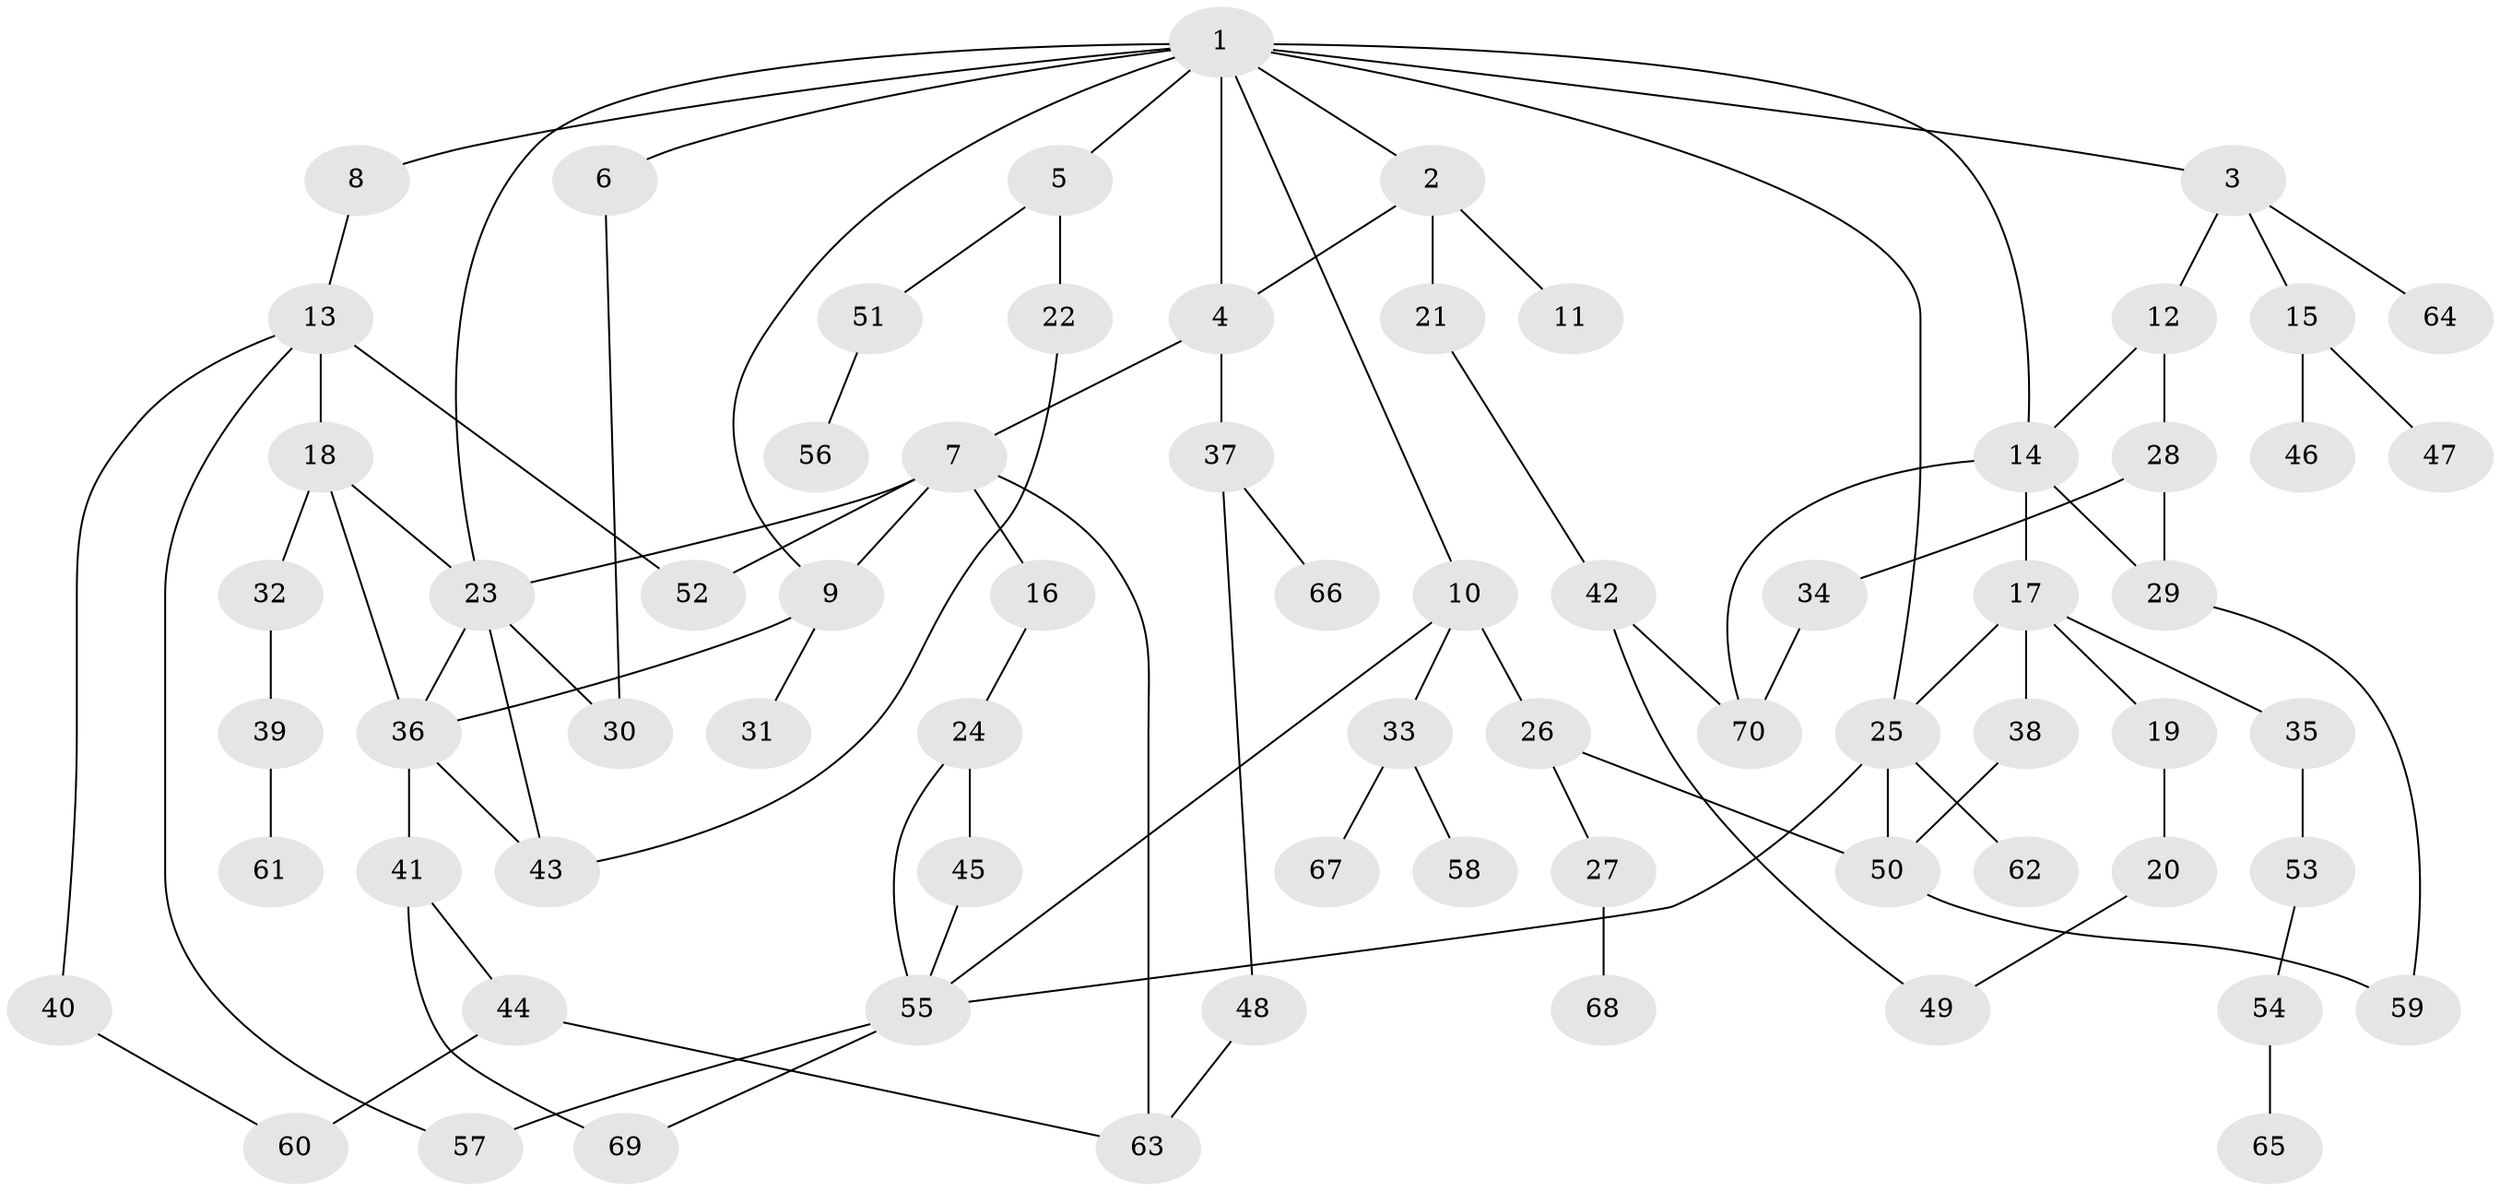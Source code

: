 // coarse degree distribution, {17: 0.03571428571428571, 1: 0.2857142857142857, 2: 0.39285714285714285, 4: 0.17857142857142858, 7: 0.07142857142857142, 5: 0.03571428571428571}
// Generated by graph-tools (version 1.1) at 2025/17/03/04/25 18:17:02]
// undirected, 70 vertices, 96 edges
graph export_dot {
graph [start="1"]
  node [color=gray90,style=filled];
  1;
  2;
  3;
  4;
  5;
  6;
  7;
  8;
  9;
  10;
  11;
  12;
  13;
  14;
  15;
  16;
  17;
  18;
  19;
  20;
  21;
  22;
  23;
  24;
  25;
  26;
  27;
  28;
  29;
  30;
  31;
  32;
  33;
  34;
  35;
  36;
  37;
  38;
  39;
  40;
  41;
  42;
  43;
  44;
  45;
  46;
  47;
  48;
  49;
  50;
  51;
  52;
  53;
  54;
  55;
  56;
  57;
  58;
  59;
  60;
  61;
  62;
  63;
  64;
  65;
  66;
  67;
  68;
  69;
  70;
  1 -- 2;
  1 -- 3;
  1 -- 5;
  1 -- 6;
  1 -- 8;
  1 -- 9;
  1 -- 10;
  1 -- 14;
  1 -- 4;
  1 -- 23;
  1 -- 25;
  2 -- 4;
  2 -- 11;
  2 -- 21;
  3 -- 12;
  3 -- 15;
  3 -- 64;
  4 -- 7;
  4 -- 37;
  5 -- 22;
  5 -- 51;
  6 -- 30;
  7 -- 16;
  7 -- 23;
  7 -- 52;
  7 -- 63;
  7 -- 9;
  8 -- 13;
  9 -- 31;
  9 -- 36;
  10 -- 26;
  10 -- 33;
  10 -- 55;
  12 -- 14;
  12 -- 28;
  13 -- 18;
  13 -- 40;
  13 -- 57;
  13 -- 52;
  14 -- 17;
  14 -- 70;
  14 -- 29;
  15 -- 46;
  15 -- 47;
  16 -- 24;
  17 -- 19;
  17 -- 25;
  17 -- 35;
  17 -- 38;
  18 -- 32;
  18 -- 23;
  18 -- 36;
  19 -- 20;
  20 -- 49;
  21 -- 42;
  22 -- 43;
  23 -- 43;
  23 -- 36;
  23 -- 30;
  24 -- 45;
  24 -- 55;
  25 -- 62;
  25 -- 50;
  25 -- 55;
  26 -- 27;
  26 -- 50;
  27 -- 68;
  28 -- 29;
  28 -- 34;
  29 -- 59;
  32 -- 39;
  33 -- 58;
  33 -- 67;
  34 -- 70;
  35 -- 53;
  36 -- 41;
  36 -- 43;
  37 -- 48;
  37 -- 66;
  38 -- 50;
  39 -- 61;
  40 -- 60;
  41 -- 44;
  41 -- 69;
  42 -- 49;
  42 -- 70;
  44 -- 60;
  44 -- 63;
  45 -- 55;
  48 -- 63;
  50 -- 59;
  51 -- 56;
  53 -- 54;
  54 -- 65;
  55 -- 69;
  55 -- 57;
}
